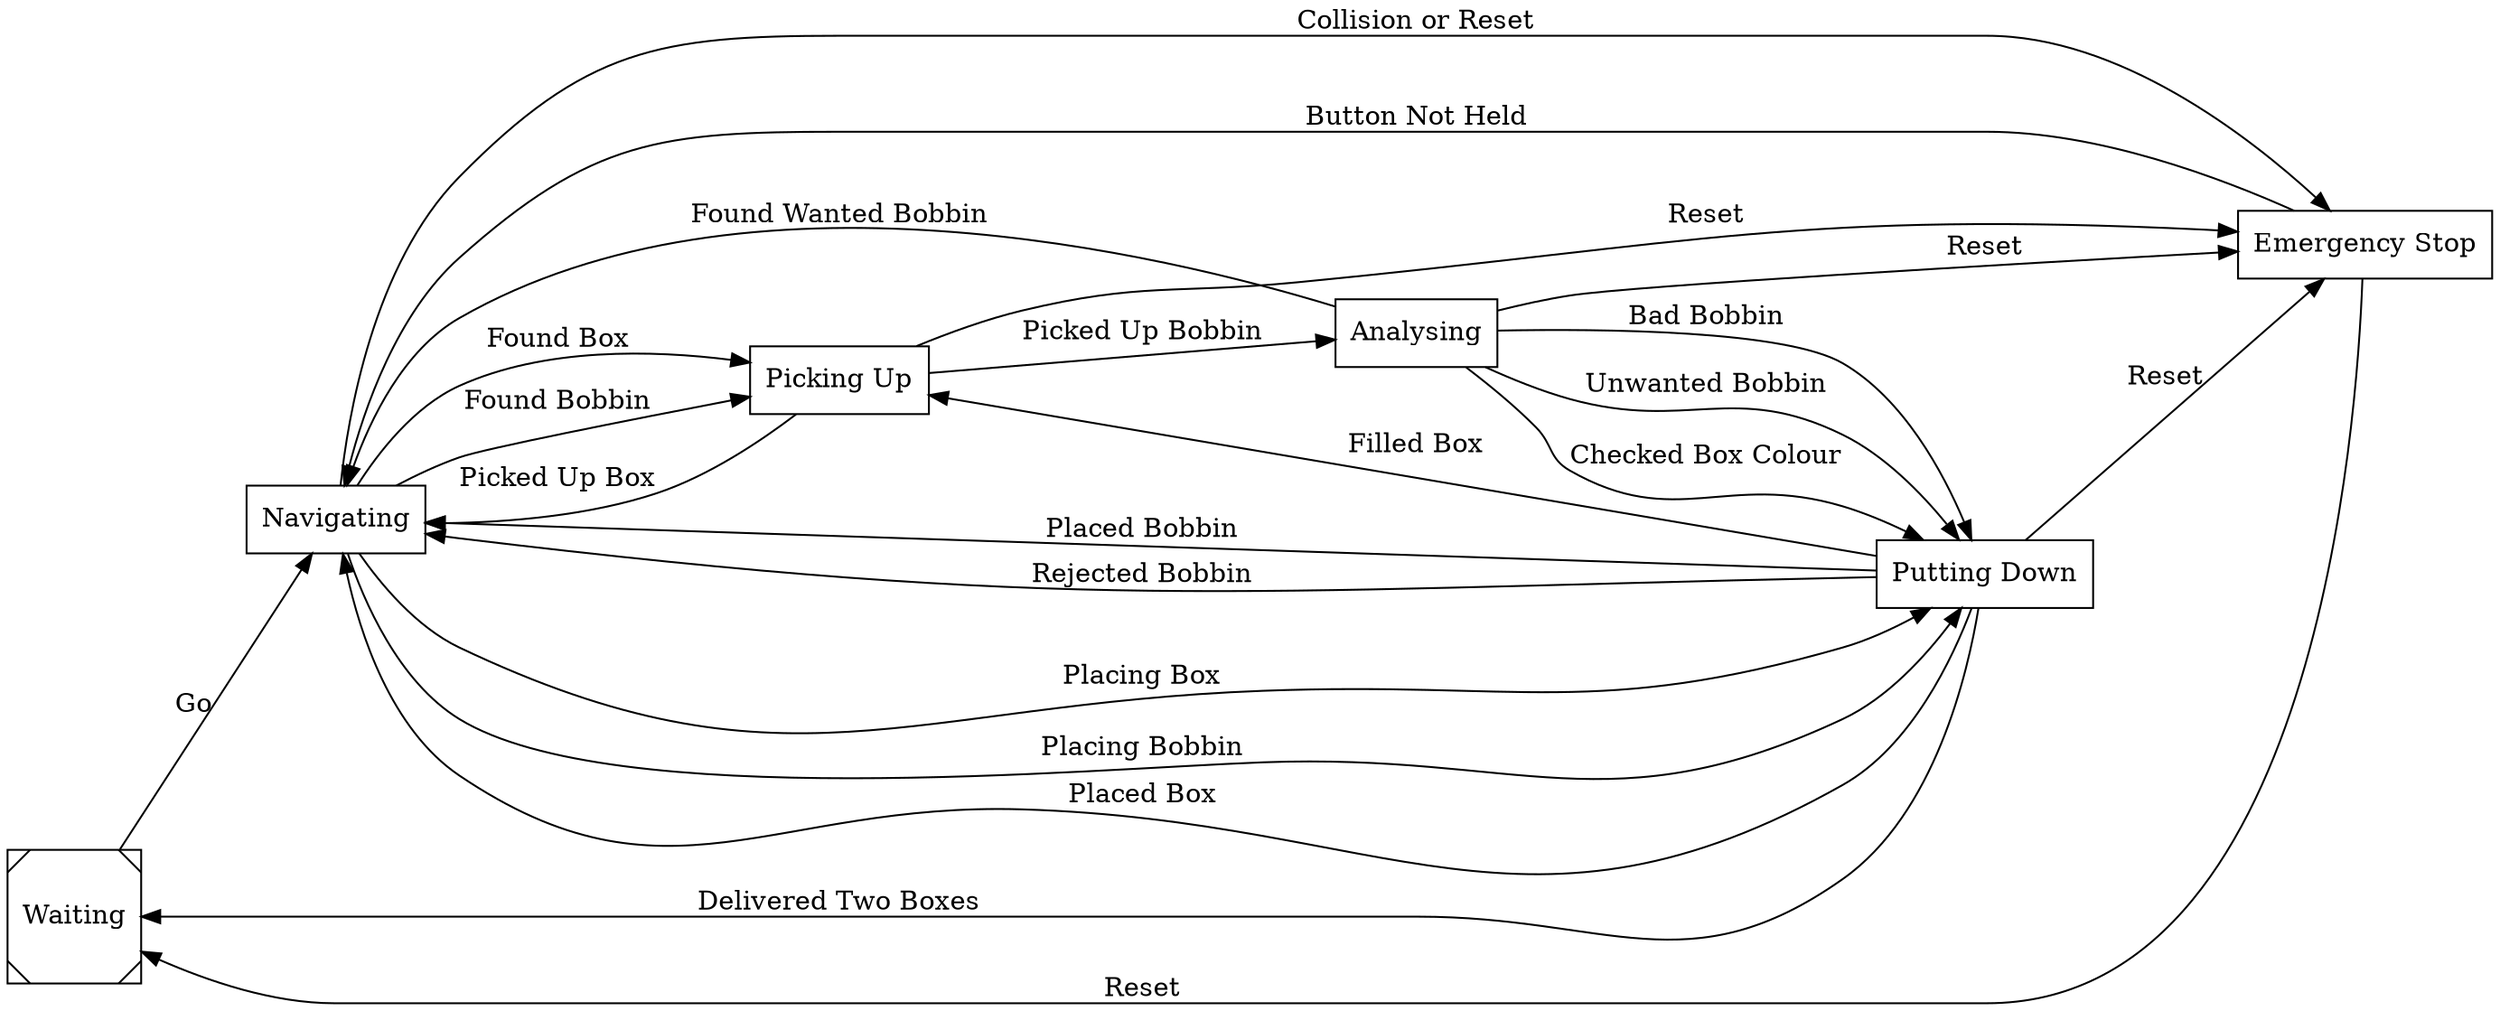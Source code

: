digraph state_machine {
    rankdir="LR";
    "Waiting" [shape=Msquare];
    "Emergency Stop" [shape=box];
    "Analysing" [shape=box];
    "Picking Up" [shape=box];
    "Putting Down" [shape=box];
    "Navigating" [shape=box];

    "Emergency Stop" -> "Waiting" [label="Reset"];
    "Emergency Stop" -> "Navigating" [label="Button Not Held"];
    "Navigating" -> "Picking Up" [label="Found Bobbin"];
    "Navigating" -> "Picking Up" [label="Found Box"];
    "Navigating" -> "Putting Down" [label="Placing Bobbin"];
    "Navigating" -> "Putting Down" [label="Placing Box"];
    "Navigating" -> "Emergency Stop" [label="Collision or Reset"];
    "Picking Up" -> "Analysing" [label="Picked Up Bobbin"];
    "Picking Up" -> "Navigating" [label="Picked Up Box"];
    "Picking Up" -> "Emergency Stop" [label="Reset"];
    "Putting Down" -> "Navigating" [label="Placed Bobbin"];
    "Putting Down" -> "Navigating" [label="Rejected Bobbin"];
    "Putting Down" -> "Navigating" [label="Placed Box"];
    "Putting Down" -> "Waiting" [label="Delivered Two Boxes"];
    "Putting Down" -> "Emergency Stop" [label="Reset"];
    "Putting Down" -> "Picking Up" [label="Filled Box"];
    "Analysing" -> "Putting Down" [label="Bad Bobbin"];
    "Analysing" -> "Putting Down" [label="Unwanted Bobbin"];
    "Analysing" -> "Putting Down" [label="Checked Box Colour"];
    "Analysing" -> "Navigating" [label="Found Wanted Bobbin"];
    "Analysing" -> "Emergency Stop" [label="Reset"];
    "Waiting" -> "Navigating" [label="Go"];

}
